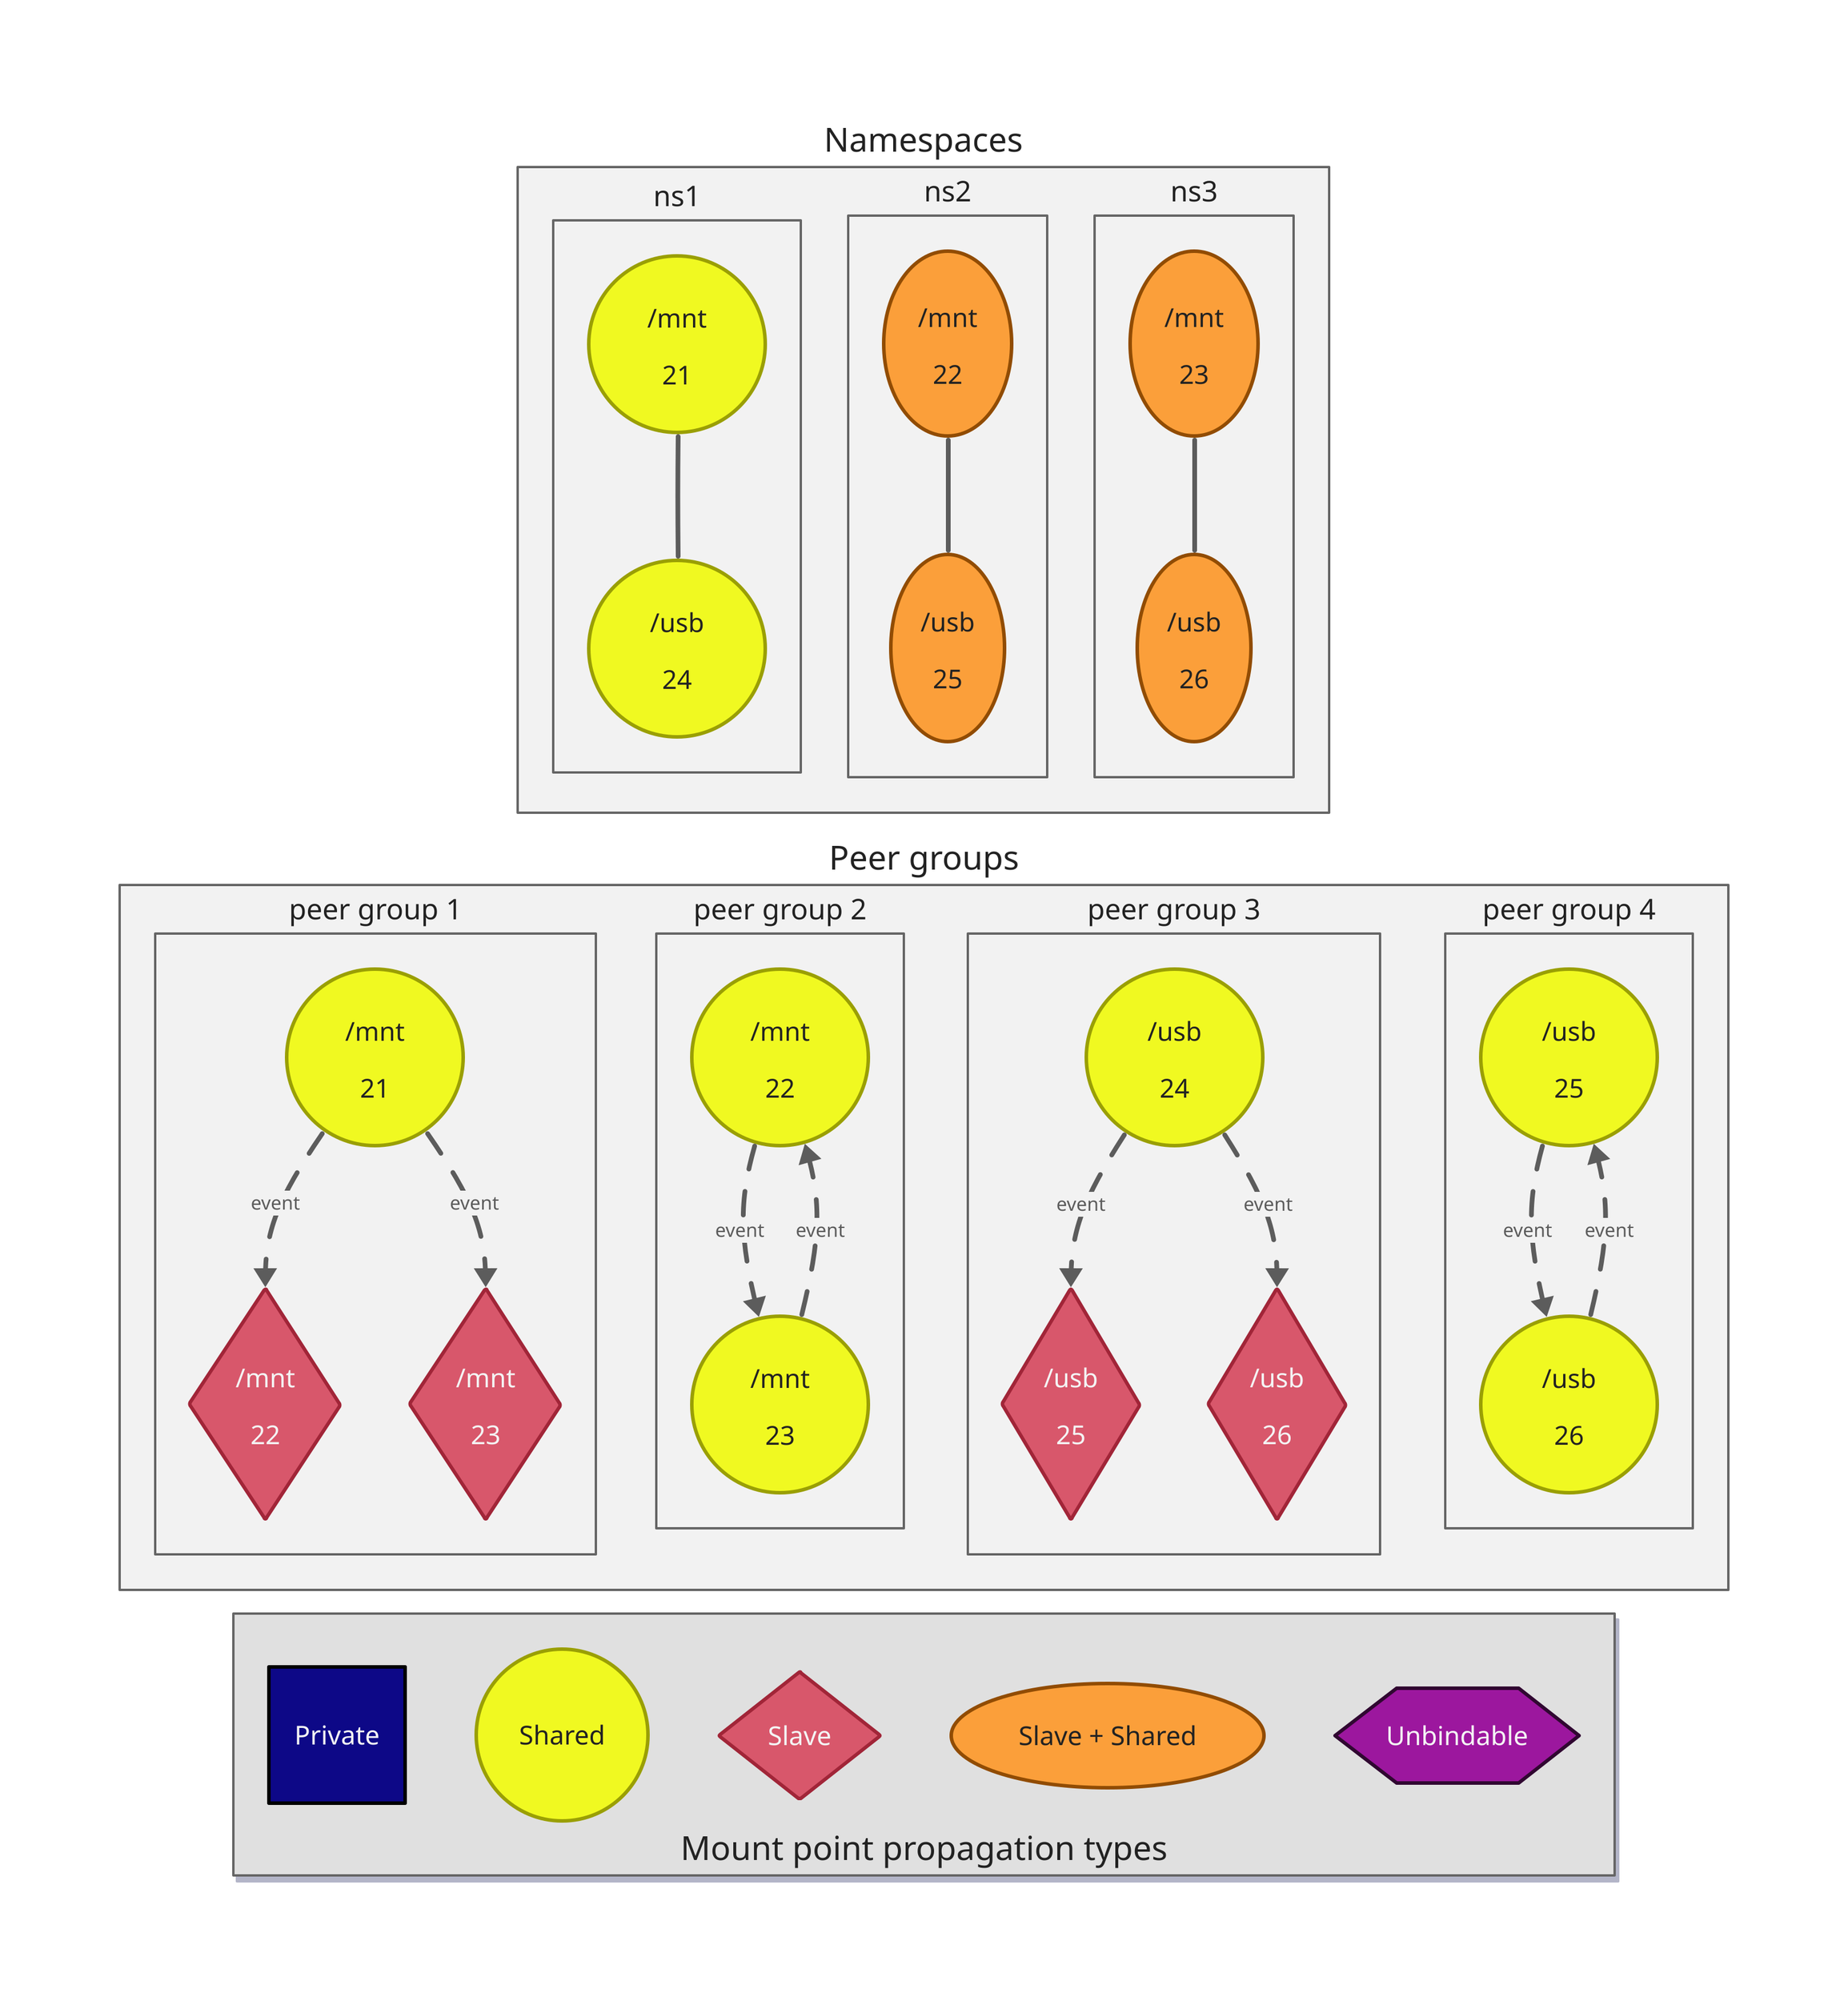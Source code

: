 classes: {
  namespace: {
    style: {
      fill: "#f2f2f2"
      stroke: "#666666"
      font-color: "#222222"
      bold: true
    }
  }

  edge: {
    style: {
      stroke: "#5c5c5c"
      stroke-width: 4
    }
  }

  event-edge: {
    style: {
      stroke: "#5c5c5c"
      stroke-width: 4
      font-color: "#5c5c5c"
      animated: true
    }
  }

  bind-mount: {
    shape: circle
    style: {
      fill: "#f0f921"
      stroke: "#9a9f04"
      stroke-width: 3
      font-size: 22
      font-color: "#222222"
      double-border: true
    }
  }

  private: {
    shape: square
    style: {
      fill: "#0d0887"
      stroke: "#000000"
      stroke-width: 3
      font-size: 22
      font-color: "#f4f4f4"
    }
  }

  shared: {
    shape: circle
    style: {
      fill: "#f0f921"
      stroke: "#9a9f04"
      stroke-width: 3
      font-size: 22
      font-color: "#222222"
    }
  }

  slave: {
    shape: diamond
    style: {
      fill: "#d8576b"
      stroke: "#a12538"
      stroke-width: 3
      font-size: 22
      font-color: "#f4f4f4"
    }
  }

  slave-shared: {
    shape: oval
    style: {
      fill: "#fb9f3a"
      stroke: "#914c03"
      stroke-width: 3
      font-size: 22
      font-color: "#222222"
    }
  }

  unbindable: {
    shape: hexagon
    style: {
      fill: "#9c179e"
      stroke: "#300731"
      stroke-width: 3
      font-size: 22
      font-color: "#f4f4f4"
    }
  }
}

namespaces: {
  class: namespace
  label: "Namespaces"
  near: top-center

  ns1: {
    class: namespace
    label: "ns1"

    mnt: {
      class: shared
      label: "/mnt\n\n21"
    }

    usb: {
      class: shared
      label: "/usb\n\n24"
    }

    mnt -- usb: {class: edge}
  }

  ns2: {
    class: namespace
    label: "ns2"

    mnt: {
      class: slave-shared
      label: "/mnt\n\n22"
    }

    usb: {
      class: slave-shared
      label: "/usb\n\n25"
    }

    mnt -- usb: {class: edge}
  }

  ns3: {
    class: namespace
    label: "ns3"

    mnt: {
      class: slave-shared
      label: "/mnt\n\n23"
    }

    usb: {
      class: slave-shared
      label: "/usb\n\n26"
    }

    mnt -- usb: {class: edge}
  }
}

peer-groups: {
  class: namespace
  label: "Peer groups"

  peer-group1: {
    class: namespace
    label: "peer group 1"

    mnt-21: {
      class: shared
      label: "/mnt\n\n21"
    }

    mnt-22: {
      class: slave
      label: "/mnt\n\n22"
    }

    mnt-23: {
      class: slave
      label: "/mnt\n\n23"
    }

    mnt-21 -> mnt-22: "event" {class: event-edge}
    mnt-21 -> mnt-23: "event" {class: event-edge}
  }

  peer-group2: {
    class: namespace
    label: "peer group 2"

    mnt-22: {
      class: shared
      label: "/mnt\n\n22"
    }

    mnt-23: {
      class: shared
      label: "/mnt\n\n23"
    }

    mnt-22 -> mnt-23: "event" {class: event-edge}
    mnt-23 -> mnt-22: "event" {class: event-edge}
  }

  peer-group3: {
    class: namespace
    label: "peer group 3"

    usb-24: {
      class: shared
      label: "/usb\n\n24"
    }

    usb-25: {
      class: slave
      label: "/usb\n\n25"
    }

    usb-26: {
      class: slave
      label: "/usb\n\n26"
    }

    usb-24 -> usb-25: "event" {class: event-edge}
    usb-24 -> usb-26: "event" {class: event-edge}
  }

  peer-group4: {
    class: namespace
    label: "peer group 4"

    usb-25: {
      class: shared
      label: "/usb\n\n25"
    }

    usb-26: {
      class: shared
      label: "/usb\n\n26"
    }

    usb-25 -> usb-26: "event" {class: event-edge}
    usb-26 -> usb-25: "event" {class: event-edge}
  }
}

legend: {
  near: bottom-center
  label: "Mount point propagation types"
  label.near: bottom-center
  style: {
    fill: "#e0e0e0"
    stroke: "#666666"
    font-color: "#222222"
    bold: true
    shadow: true
  }

  private: {
    class: private
    label: "Private"
  }

  shared: {
    class: shared
    label: "Shared"
  }

  slave: {
    class: slave
    label: "Slave"
  }

  slave-shared: {
    class: slave-shared
    label: "Slave + Shared"
  }

  unbindable: {
    class: unbindable
    label: "Unbindable"
  }
}
